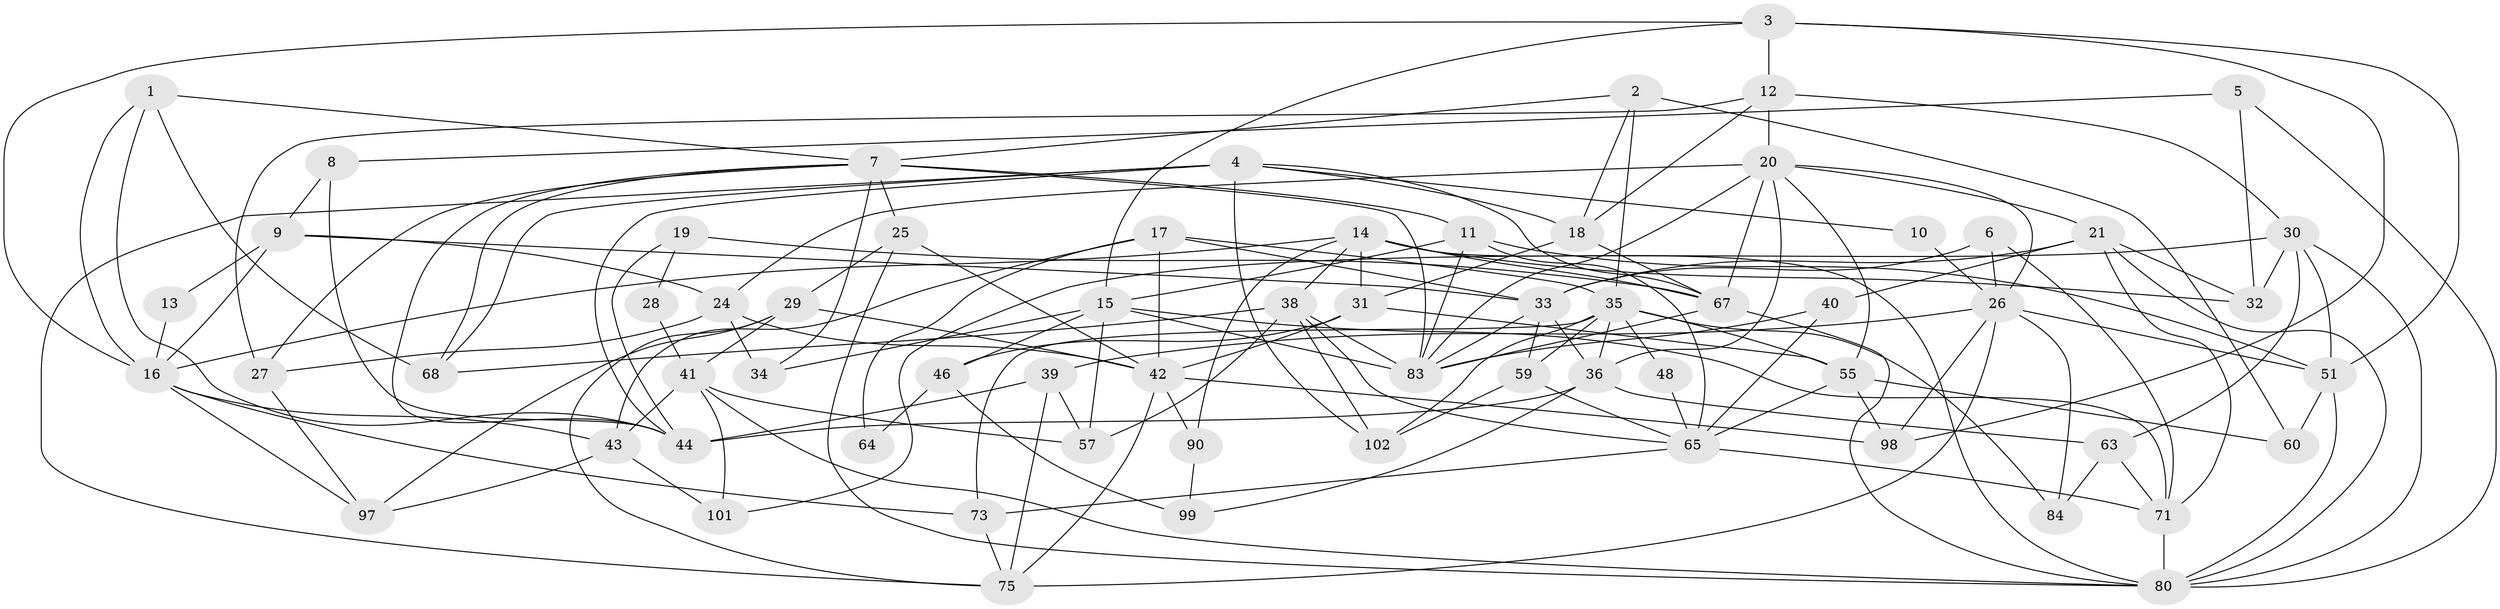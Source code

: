 // Generated by graph-tools (version 1.1) at 2025/23/03/03/25 07:23:57]
// undirected, 65 vertices, 162 edges
graph export_dot {
graph [start="1"]
  node [color=gray90,style=filled];
  1 [super="+62"];
  2 [super="+47"];
  3;
  4 [super="+58"];
  5;
  6;
  7 [super="+72"];
  8 [super="+23"];
  9 [super="+50"];
  10;
  11 [super="+61"];
  12 [super="+94"];
  13;
  14 [super="+91"];
  15 [super="+69"];
  16 [super="+81"];
  17 [super="+76"];
  18;
  19 [super="+56"];
  20 [super="+22"];
  21 [super="+52"];
  24 [super="+88"];
  25 [super="+105"];
  26 [super="+104"];
  27;
  28;
  29 [super="+89"];
  30 [super="+37"];
  31 [super="+66"];
  32;
  33 [super="+70"];
  34;
  35 [super="+74"];
  36;
  38 [super="+53"];
  39;
  40;
  41 [super="+77"];
  42 [super="+45"];
  43 [super="+92"];
  44 [super="+82"];
  46 [super="+49"];
  48;
  51 [super="+54"];
  55 [super="+79"];
  57 [super="+96"];
  59 [super="+85"];
  60;
  63 [super="+86"];
  64;
  65 [super="+87"];
  67 [super="+78"];
  68;
  71 [super="+100"];
  73;
  75;
  80 [super="+93"];
  83 [super="+95"];
  84;
  90;
  97;
  98;
  99;
  101;
  102 [super="+103"];
  1 -- 44;
  1 -- 16;
  1 -- 68;
  1 -- 7;
  2 -- 60;
  2 -- 35;
  2 -- 18;
  2 -- 7;
  3 -- 51;
  3 -- 98;
  3 -- 16;
  3 -- 15;
  3 -- 12;
  4 -- 68;
  4 -- 10;
  4 -- 18;
  4 -- 67;
  4 -- 75;
  4 -- 44;
  4 -- 102;
  5 -- 32;
  5 -- 8;
  5 -- 80;
  6 -- 26;
  6 -- 33;
  6 -- 71;
  7 -- 83 [weight=2];
  7 -- 27;
  7 -- 11;
  7 -- 25;
  7 -- 34;
  7 -- 68;
  7 -- 44;
  8 -- 9;
  8 -- 44;
  9 -- 33;
  9 -- 24;
  9 -- 13;
  9 -- 16;
  10 -- 26;
  11 -- 15;
  11 -- 51;
  11 -- 65;
  11 -- 83;
  12 -- 18;
  12 -- 20 [weight=2];
  12 -- 30;
  12 -- 27;
  13 -- 16;
  14 -- 32;
  14 -- 67;
  14 -- 31;
  14 -- 16;
  14 -- 80;
  14 -- 90;
  14 -- 38;
  15 -- 34;
  15 -- 57;
  15 -- 46;
  15 -- 83;
  15 -- 71;
  16 -- 97;
  16 -- 73;
  16 -- 43;
  17 -- 42;
  17 -- 43;
  17 -- 64;
  17 -- 35;
  17 -- 33;
  18 -- 31;
  18 -- 67;
  19 -- 67 [weight=2];
  19 -- 28;
  19 -- 44;
  20 -- 36;
  20 -- 26;
  20 -- 21;
  20 -- 67;
  20 -- 83;
  20 -- 55;
  20 -- 24;
  21 -- 80;
  21 -- 32;
  21 -- 40;
  21 -- 71;
  21 -- 33;
  24 -- 27;
  24 -- 34;
  24 -- 42;
  25 -- 42;
  25 -- 29;
  25 -- 80;
  26 -- 98;
  26 -- 51;
  26 -- 84;
  26 -- 39;
  26 -- 75;
  27 -- 97;
  28 -- 41;
  29 -- 41;
  29 -- 97;
  29 -- 75;
  29 -- 42;
  30 -- 51;
  30 -- 63;
  30 -- 32;
  30 -- 80;
  30 -- 101;
  31 -- 46;
  31 -- 42;
  31 -- 55;
  33 -- 36;
  33 -- 59;
  33 -- 83;
  35 -- 36;
  35 -- 55;
  35 -- 59 [weight=2];
  35 -- 73;
  35 -- 48;
  35 -- 84;
  35 -- 102;
  36 -- 44;
  36 -- 63;
  36 -- 99;
  38 -- 83;
  38 -- 65;
  38 -- 68;
  38 -- 57;
  38 -- 102;
  39 -- 75;
  39 -- 44;
  39 -- 57;
  40 -- 65;
  40 -- 83;
  41 -- 80;
  41 -- 43;
  41 -- 101;
  41 -- 57;
  42 -- 75;
  42 -- 90;
  42 -- 98;
  43 -- 97;
  43 -- 101;
  46 -- 99 [weight=2];
  46 -- 64;
  48 -- 65;
  51 -- 60;
  51 -- 80;
  55 -- 60;
  55 -- 65;
  55 -- 98;
  59 -- 65;
  59 -- 102;
  63 -- 84;
  63 -- 71;
  65 -- 73;
  65 -- 71;
  67 -- 80;
  67 -- 83;
  71 -- 80;
  73 -- 75;
  90 -- 99;
}
